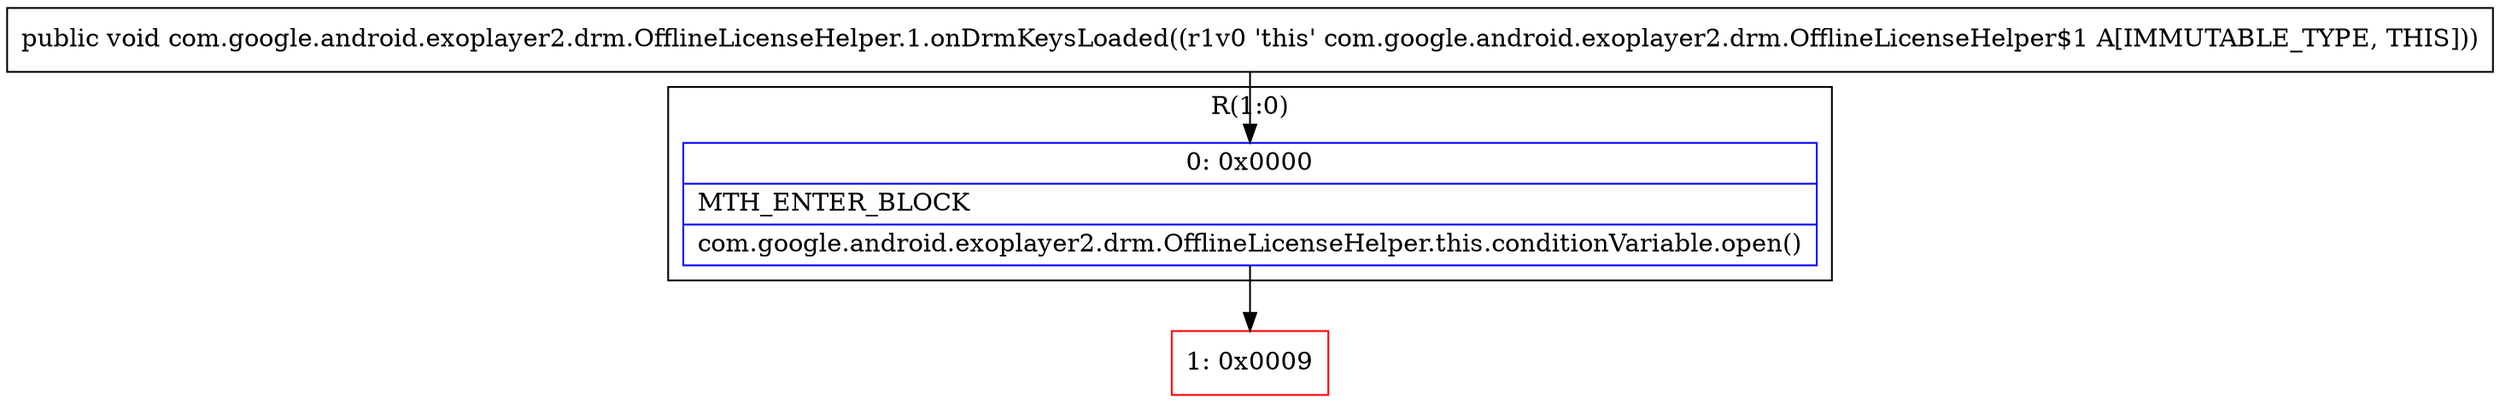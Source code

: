 digraph "CFG forcom.google.android.exoplayer2.drm.OfflineLicenseHelper.1.onDrmKeysLoaded()V" {
subgraph cluster_Region_1497166519 {
label = "R(1:0)";
node [shape=record,color=blue];
Node_0 [shape=record,label="{0\:\ 0x0000|MTH_ENTER_BLOCK\l|com.google.android.exoplayer2.drm.OfflineLicenseHelper.this.conditionVariable.open()\l}"];
}
Node_1 [shape=record,color=red,label="{1\:\ 0x0009}"];
MethodNode[shape=record,label="{public void com.google.android.exoplayer2.drm.OfflineLicenseHelper.1.onDrmKeysLoaded((r1v0 'this' com.google.android.exoplayer2.drm.OfflineLicenseHelper$1 A[IMMUTABLE_TYPE, THIS])) }"];
MethodNode -> Node_0;
Node_0 -> Node_1;
}


